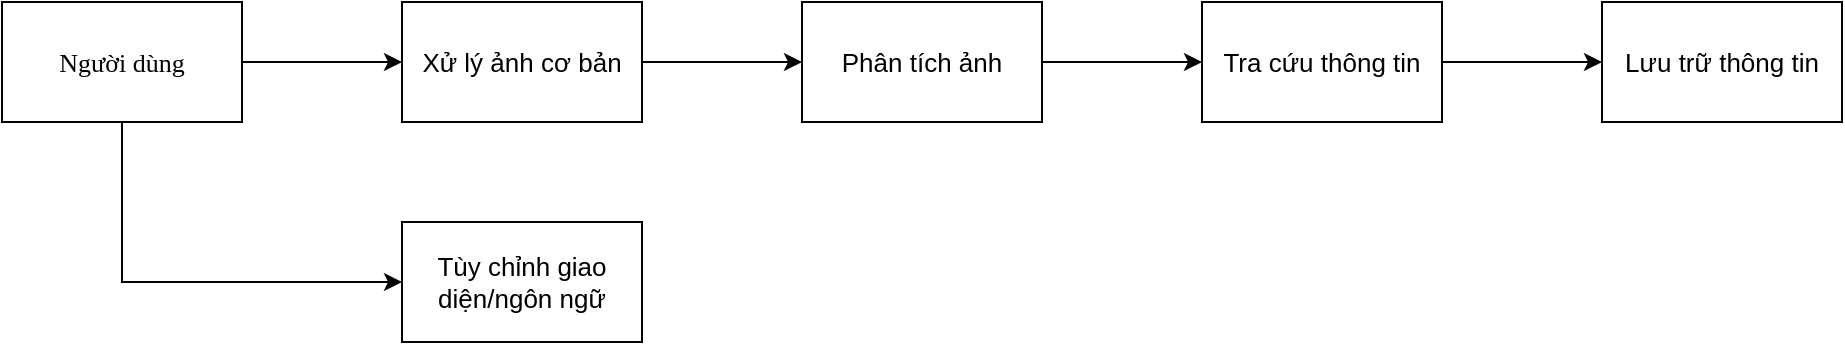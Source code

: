 <mxfile version="28.1.0">
  <diagram name="Page-1" id="993721oF8sEid20KIf30">
    <mxGraphModel dx="1132" dy="660" grid="1" gridSize="10" guides="1" tooltips="1" connect="1" arrows="1" fold="1" page="1" pageScale="1" pageWidth="850" pageHeight="1100" math="0" shadow="0">
      <root>
        <mxCell id="0" />
        <mxCell id="1" parent="0" />
        <mxCell id="jJN6GKUzldeKUMCvfwFQ-3" value="" style="edgeStyle=orthogonalEdgeStyle;rounded=0;orthogonalLoop=1;jettySize=auto;html=1;" edge="1" parent="1" source="jJN6GKUzldeKUMCvfwFQ-1" target="jJN6GKUzldeKUMCvfwFQ-2">
          <mxGeometry relative="1" as="geometry" />
        </mxCell>
        <mxCell id="jJN6GKUzldeKUMCvfwFQ-11" value="" style="edgeStyle=orthogonalEdgeStyle;rounded=0;orthogonalLoop=1;jettySize=auto;html=1;" edge="1" parent="1" source="jJN6GKUzldeKUMCvfwFQ-1" target="jJN6GKUzldeKUMCvfwFQ-10">
          <mxGeometry relative="1" as="geometry">
            <Array as="points">
              <mxPoint x="80" y="490" />
            </Array>
          </mxGeometry>
        </mxCell>
        <mxCell id="jJN6GKUzldeKUMCvfwFQ-1" value="&lt;font face=&quot;Garamond&quot; style=&quot;font-size: 13px;&quot;&gt;Người dùng&lt;/font&gt;" style="rounded=0;whiteSpace=wrap;html=1;" vertex="1" parent="1">
          <mxGeometry x="20" y="350" width="120" height="60" as="geometry" />
        </mxCell>
        <mxCell id="jJN6GKUzldeKUMCvfwFQ-5" value="" style="edgeStyle=orthogonalEdgeStyle;rounded=0;orthogonalLoop=1;jettySize=auto;html=1;" edge="1" parent="1" source="jJN6GKUzldeKUMCvfwFQ-2" target="jJN6GKUzldeKUMCvfwFQ-4">
          <mxGeometry relative="1" as="geometry" />
        </mxCell>
        <mxCell id="jJN6GKUzldeKUMCvfwFQ-2" value="&lt;font style=&quot;font-size: 13px;&quot;&gt;Xử lý ảnh cơ bản&lt;/font&gt;" style="whiteSpace=wrap;html=1;rounded=0;" vertex="1" parent="1">
          <mxGeometry x="220" y="350" width="120" height="60" as="geometry" />
        </mxCell>
        <mxCell id="jJN6GKUzldeKUMCvfwFQ-7" value="" style="edgeStyle=orthogonalEdgeStyle;rounded=0;orthogonalLoop=1;jettySize=auto;html=1;" edge="1" parent="1" source="jJN6GKUzldeKUMCvfwFQ-4" target="jJN6GKUzldeKUMCvfwFQ-6">
          <mxGeometry relative="1" as="geometry" />
        </mxCell>
        <mxCell id="jJN6GKUzldeKUMCvfwFQ-4" value="&lt;font style=&quot;font-size: 13px;&quot;&gt;Phân tích ảnh&lt;/font&gt;" style="rounded=0;whiteSpace=wrap;html=1;" vertex="1" parent="1">
          <mxGeometry x="420" y="350" width="120" height="60" as="geometry" />
        </mxCell>
        <mxCell id="jJN6GKUzldeKUMCvfwFQ-9" value="" style="edgeStyle=orthogonalEdgeStyle;rounded=0;orthogonalLoop=1;jettySize=auto;html=1;" edge="1" parent="1" source="jJN6GKUzldeKUMCvfwFQ-6" target="jJN6GKUzldeKUMCvfwFQ-8">
          <mxGeometry relative="1" as="geometry" />
        </mxCell>
        <mxCell id="jJN6GKUzldeKUMCvfwFQ-6" value="&lt;font style=&quot;font-size: 13px;&quot;&gt;Tra cứu thông tin&lt;/font&gt;" style="rounded=0;whiteSpace=wrap;html=1;" vertex="1" parent="1">
          <mxGeometry x="620" y="350" width="120" height="60" as="geometry" />
        </mxCell>
        <mxCell id="jJN6GKUzldeKUMCvfwFQ-8" value="&lt;font style=&quot;font-size: 13px;&quot;&gt;Lưu trữ thông tin&lt;/font&gt;" style="whiteSpace=wrap;html=1;rounded=0;" vertex="1" parent="1">
          <mxGeometry x="820" y="350" width="120" height="60" as="geometry" />
        </mxCell>
        <mxCell id="jJN6GKUzldeKUMCvfwFQ-10" value="&lt;font style=&quot;font-size: 13px;&quot;&gt;Tùy chỉnh giao diện/ngôn ngữ&lt;/font&gt;" style="rounded=0;whiteSpace=wrap;html=1;" vertex="1" parent="1">
          <mxGeometry x="220" y="460" width="120" height="60" as="geometry" />
        </mxCell>
      </root>
    </mxGraphModel>
  </diagram>
</mxfile>
